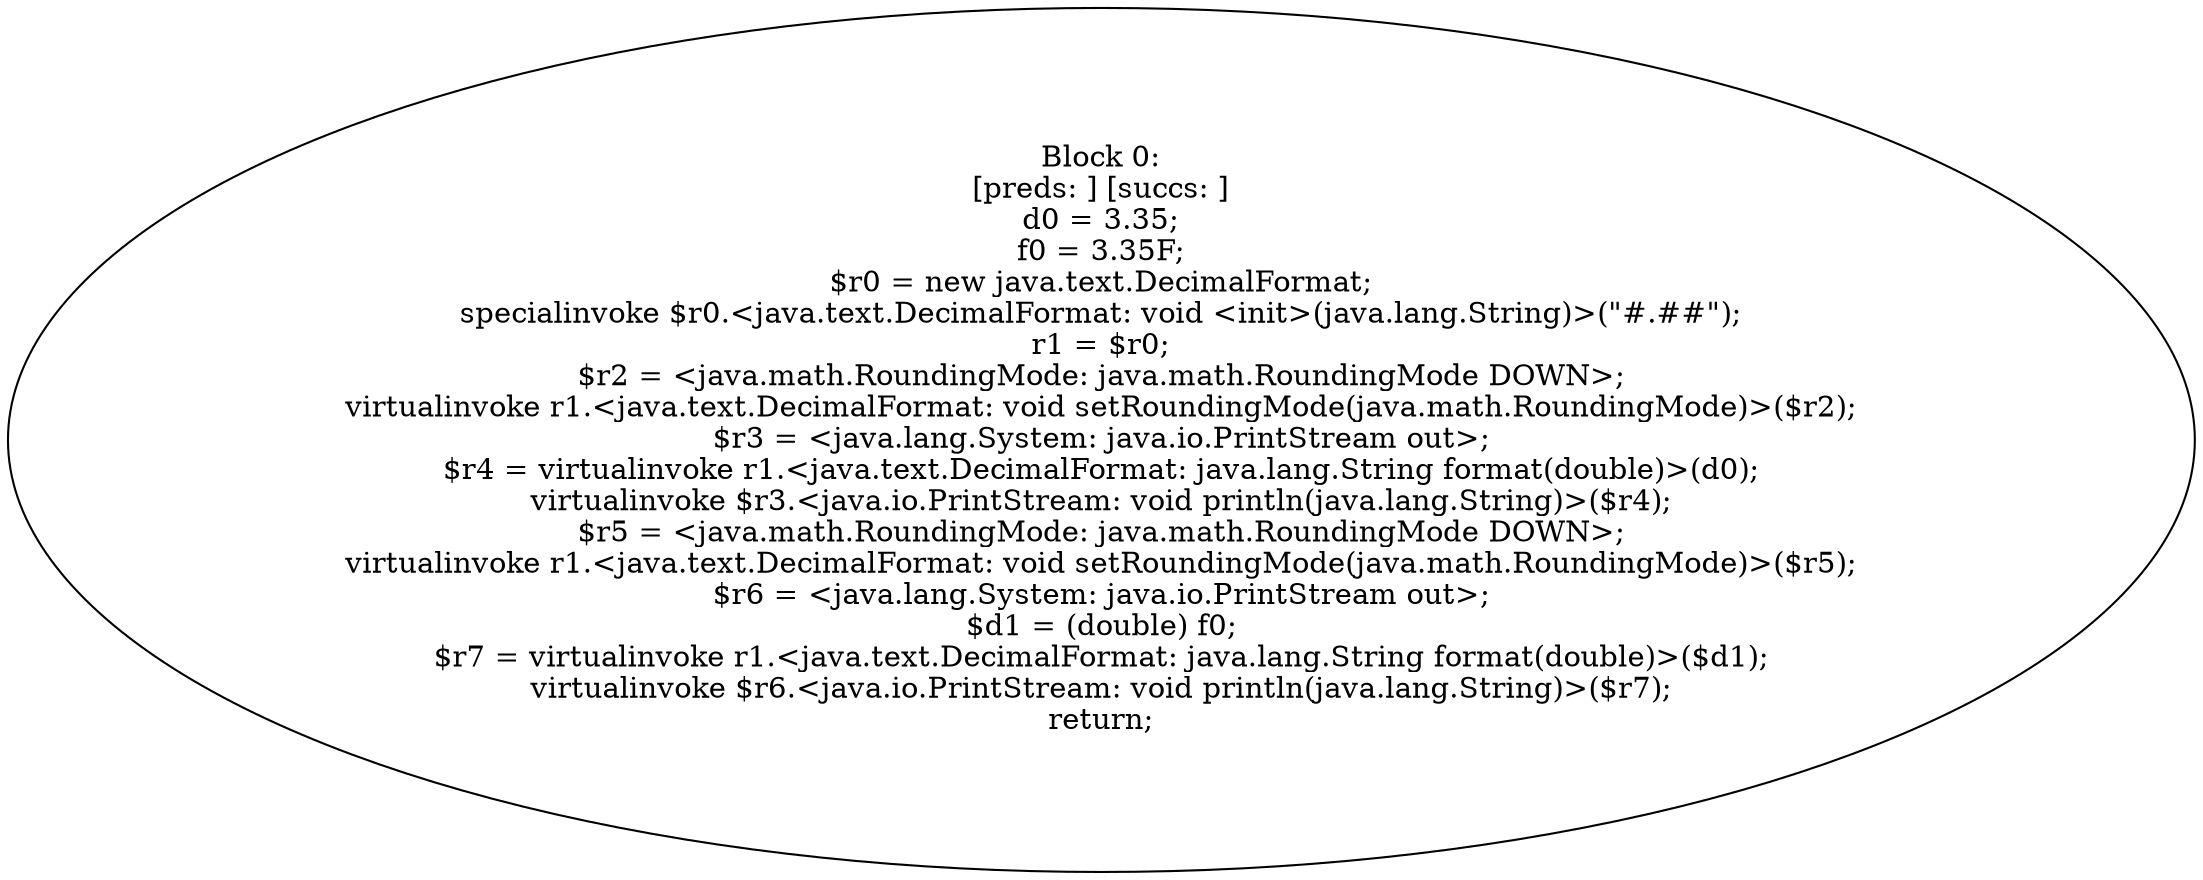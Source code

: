 digraph "unitGraph" {
    "Block 0:
[preds: ] [succs: ]
d0 = 3.35;
f0 = 3.35F;
$r0 = new java.text.DecimalFormat;
specialinvoke $r0.<java.text.DecimalFormat: void <init>(java.lang.String)>(\"#.##\");
r1 = $r0;
$r2 = <java.math.RoundingMode: java.math.RoundingMode DOWN>;
virtualinvoke r1.<java.text.DecimalFormat: void setRoundingMode(java.math.RoundingMode)>($r2);
$r3 = <java.lang.System: java.io.PrintStream out>;
$r4 = virtualinvoke r1.<java.text.DecimalFormat: java.lang.String format(double)>(d0);
virtualinvoke $r3.<java.io.PrintStream: void println(java.lang.String)>($r4);
$r5 = <java.math.RoundingMode: java.math.RoundingMode DOWN>;
virtualinvoke r1.<java.text.DecimalFormat: void setRoundingMode(java.math.RoundingMode)>($r5);
$r6 = <java.lang.System: java.io.PrintStream out>;
$d1 = (double) f0;
$r7 = virtualinvoke r1.<java.text.DecimalFormat: java.lang.String format(double)>($d1);
virtualinvoke $r6.<java.io.PrintStream: void println(java.lang.String)>($r7);
return;
"
}
